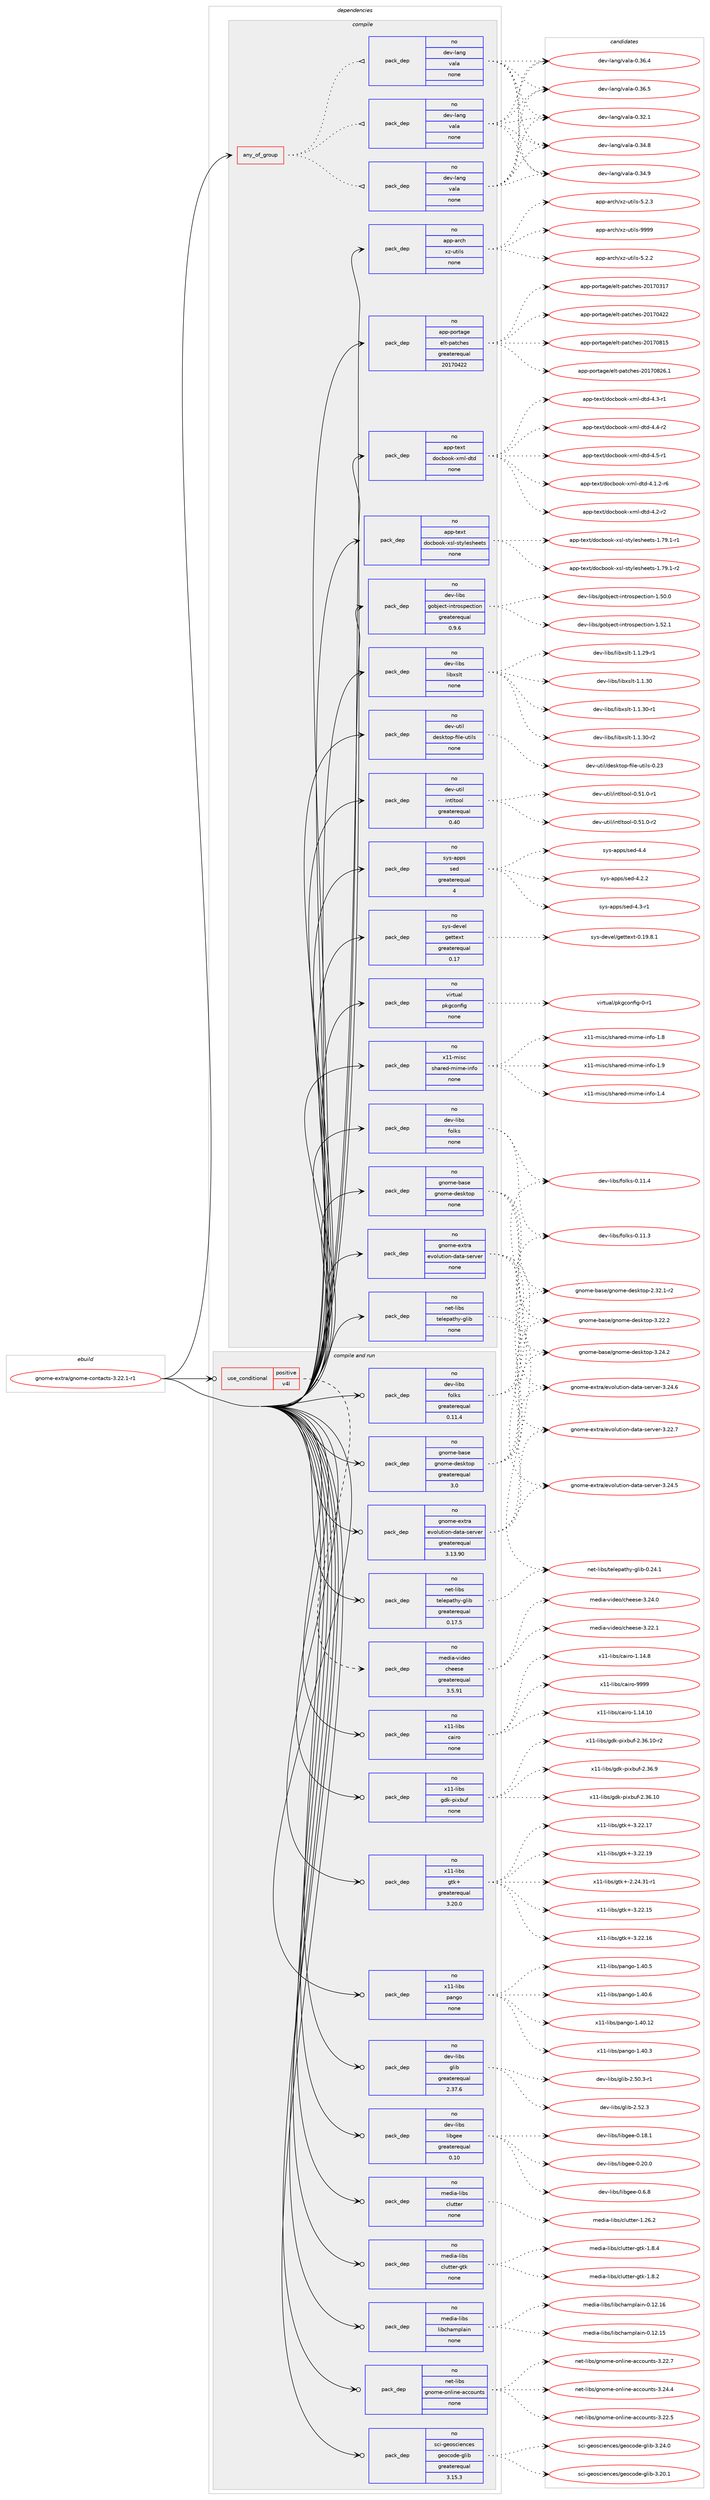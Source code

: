 digraph prolog {

# *************
# Graph options
# *************

newrank=true;
concentrate=true;
compound=true;
graph [rankdir=LR,fontname=Helvetica,fontsize=10,ranksep=1.5];#, ranksep=2.5, nodesep=0.2];
edge  [arrowhead=vee];
node  [fontname=Helvetica,fontsize=10];

# **********
# The ebuild
# **********

subgraph cluster_leftcol {
color=gray;
rank=same;
label=<<i>ebuild</i>>;
id [label="gnome-extra/gnome-contacts-3.22.1-r1", color=red, width=4, href="../gnome-extra/gnome-contacts-3.22.1-r1.svg"];
}

# ****************
# The dependencies
# ****************

subgraph cluster_midcol {
color=gray;
label=<<i>dependencies</i>>;
subgraph cluster_compile {
fillcolor="#eeeeee";
style=filled;
label=<<i>compile</i>>;
subgraph any4842 {
dependency310721 [label=<<TABLE BORDER="0" CELLBORDER="1" CELLSPACING="0" CELLPADDING="4"><TR><TD CELLPADDING="10">any_of_group</TD></TR></TABLE>>, shape=none, color=red];subgraph pack223830 {
dependency310722 [label=<<TABLE BORDER="0" CELLBORDER="1" CELLSPACING="0" CELLPADDING="4" WIDTH="220"><TR><TD ROWSPAN="6" CELLPADDING="30">pack_dep</TD></TR><TR><TD WIDTH="110">no</TD></TR><TR><TD>dev-lang</TD></TR><TR><TD>vala</TD></TR><TR><TD>none</TD></TR><TR><TD></TD></TR></TABLE>>, shape=none, color=blue];
}
dependency310721:e -> dependency310722:w [weight=20,style="dotted",arrowhead="oinv"];
subgraph pack223831 {
dependency310723 [label=<<TABLE BORDER="0" CELLBORDER="1" CELLSPACING="0" CELLPADDING="4" WIDTH="220"><TR><TD ROWSPAN="6" CELLPADDING="30">pack_dep</TD></TR><TR><TD WIDTH="110">no</TD></TR><TR><TD>dev-lang</TD></TR><TR><TD>vala</TD></TR><TR><TD>none</TD></TR><TR><TD></TD></TR></TABLE>>, shape=none, color=blue];
}
dependency310721:e -> dependency310723:w [weight=20,style="dotted",arrowhead="oinv"];
subgraph pack223832 {
dependency310724 [label=<<TABLE BORDER="0" CELLBORDER="1" CELLSPACING="0" CELLPADDING="4" WIDTH="220"><TR><TD ROWSPAN="6" CELLPADDING="30">pack_dep</TD></TR><TR><TD WIDTH="110">no</TD></TR><TR><TD>dev-lang</TD></TR><TR><TD>vala</TD></TR><TR><TD>none</TD></TR><TR><TD></TD></TR></TABLE>>, shape=none, color=blue];
}
dependency310721:e -> dependency310724:w [weight=20,style="dotted",arrowhead="oinv"];
}
id:e -> dependency310721:w [weight=20,style="solid",arrowhead="vee"];
subgraph pack223833 {
dependency310725 [label=<<TABLE BORDER="0" CELLBORDER="1" CELLSPACING="0" CELLPADDING="4" WIDTH="220"><TR><TD ROWSPAN="6" CELLPADDING="30">pack_dep</TD></TR><TR><TD WIDTH="110">no</TD></TR><TR><TD>app-arch</TD></TR><TR><TD>xz-utils</TD></TR><TR><TD>none</TD></TR><TR><TD></TD></TR></TABLE>>, shape=none, color=blue];
}
id:e -> dependency310725:w [weight=20,style="solid",arrowhead="vee"];
subgraph pack223834 {
dependency310726 [label=<<TABLE BORDER="0" CELLBORDER="1" CELLSPACING="0" CELLPADDING="4" WIDTH="220"><TR><TD ROWSPAN="6" CELLPADDING="30">pack_dep</TD></TR><TR><TD WIDTH="110">no</TD></TR><TR><TD>app-portage</TD></TR><TR><TD>elt-patches</TD></TR><TR><TD>greaterequal</TD></TR><TR><TD>20170422</TD></TR></TABLE>>, shape=none, color=blue];
}
id:e -> dependency310726:w [weight=20,style="solid",arrowhead="vee"];
subgraph pack223835 {
dependency310727 [label=<<TABLE BORDER="0" CELLBORDER="1" CELLSPACING="0" CELLPADDING="4" WIDTH="220"><TR><TD ROWSPAN="6" CELLPADDING="30">pack_dep</TD></TR><TR><TD WIDTH="110">no</TD></TR><TR><TD>app-text</TD></TR><TR><TD>docbook-xml-dtd</TD></TR><TR><TD>none</TD></TR><TR><TD></TD></TR></TABLE>>, shape=none, color=blue];
}
id:e -> dependency310727:w [weight=20,style="solid",arrowhead="vee"];
subgraph pack223836 {
dependency310728 [label=<<TABLE BORDER="0" CELLBORDER="1" CELLSPACING="0" CELLPADDING="4" WIDTH="220"><TR><TD ROWSPAN="6" CELLPADDING="30">pack_dep</TD></TR><TR><TD WIDTH="110">no</TD></TR><TR><TD>app-text</TD></TR><TR><TD>docbook-xsl-stylesheets</TD></TR><TR><TD>none</TD></TR><TR><TD></TD></TR></TABLE>>, shape=none, color=blue];
}
id:e -> dependency310728:w [weight=20,style="solid",arrowhead="vee"];
subgraph pack223837 {
dependency310729 [label=<<TABLE BORDER="0" CELLBORDER="1" CELLSPACING="0" CELLPADDING="4" WIDTH="220"><TR><TD ROWSPAN="6" CELLPADDING="30">pack_dep</TD></TR><TR><TD WIDTH="110">no</TD></TR><TR><TD>dev-libs</TD></TR><TR><TD>folks</TD></TR><TR><TD>none</TD></TR><TR><TD></TD></TR></TABLE>>, shape=none, color=blue];
}
id:e -> dependency310729:w [weight=20,style="solid",arrowhead="vee"];
subgraph pack223838 {
dependency310730 [label=<<TABLE BORDER="0" CELLBORDER="1" CELLSPACING="0" CELLPADDING="4" WIDTH="220"><TR><TD ROWSPAN="6" CELLPADDING="30">pack_dep</TD></TR><TR><TD WIDTH="110">no</TD></TR><TR><TD>dev-libs</TD></TR><TR><TD>gobject-introspection</TD></TR><TR><TD>greaterequal</TD></TR><TR><TD>0.9.6</TD></TR></TABLE>>, shape=none, color=blue];
}
id:e -> dependency310730:w [weight=20,style="solid",arrowhead="vee"];
subgraph pack223839 {
dependency310731 [label=<<TABLE BORDER="0" CELLBORDER="1" CELLSPACING="0" CELLPADDING="4" WIDTH="220"><TR><TD ROWSPAN="6" CELLPADDING="30">pack_dep</TD></TR><TR><TD WIDTH="110">no</TD></TR><TR><TD>dev-libs</TD></TR><TR><TD>libxslt</TD></TR><TR><TD>none</TD></TR><TR><TD></TD></TR></TABLE>>, shape=none, color=blue];
}
id:e -> dependency310731:w [weight=20,style="solid",arrowhead="vee"];
subgraph pack223840 {
dependency310732 [label=<<TABLE BORDER="0" CELLBORDER="1" CELLSPACING="0" CELLPADDING="4" WIDTH="220"><TR><TD ROWSPAN="6" CELLPADDING="30">pack_dep</TD></TR><TR><TD WIDTH="110">no</TD></TR><TR><TD>dev-util</TD></TR><TR><TD>desktop-file-utils</TD></TR><TR><TD>none</TD></TR><TR><TD></TD></TR></TABLE>>, shape=none, color=blue];
}
id:e -> dependency310732:w [weight=20,style="solid",arrowhead="vee"];
subgraph pack223841 {
dependency310733 [label=<<TABLE BORDER="0" CELLBORDER="1" CELLSPACING="0" CELLPADDING="4" WIDTH="220"><TR><TD ROWSPAN="6" CELLPADDING="30">pack_dep</TD></TR><TR><TD WIDTH="110">no</TD></TR><TR><TD>dev-util</TD></TR><TR><TD>intltool</TD></TR><TR><TD>greaterequal</TD></TR><TR><TD>0.40</TD></TR></TABLE>>, shape=none, color=blue];
}
id:e -> dependency310733:w [weight=20,style="solid",arrowhead="vee"];
subgraph pack223842 {
dependency310734 [label=<<TABLE BORDER="0" CELLBORDER="1" CELLSPACING="0" CELLPADDING="4" WIDTH="220"><TR><TD ROWSPAN="6" CELLPADDING="30">pack_dep</TD></TR><TR><TD WIDTH="110">no</TD></TR><TR><TD>gnome-base</TD></TR><TR><TD>gnome-desktop</TD></TR><TR><TD>none</TD></TR><TR><TD></TD></TR></TABLE>>, shape=none, color=blue];
}
id:e -> dependency310734:w [weight=20,style="solid",arrowhead="vee"];
subgraph pack223843 {
dependency310735 [label=<<TABLE BORDER="0" CELLBORDER="1" CELLSPACING="0" CELLPADDING="4" WIDTH="220"><TR><TD ROWSPAN="6" CELLPADDING="30">pack_dep</TD></TR><TR><TD WIDTH="110">no</TD></TR><TR><TD>gnome-extra</TD></TR><TR><TD>evolution-data-server</TD></TR><TR><TD>none</TD></TR><TR><TD></TD></TR></TABLE>>, shape=none, color=blue];
}
id:e -> dependency310735:w [weight=20,style="solid",arrowhead="vee"];
subgraph pack223844 {
dependency310736 [label=<<TABLE BORDER="0" CELLBORDER="1" CELLSPACING="0" CELLPADDING="4" WIDTH="220"><TR><TD ROWSPAN="6" CELLPADDING="30">pack_dep</TD></TR><TR><TD WIDTH="110">no</TD></TR><TR><TD>net-libs</TD></TR><TR><TD>telepathy-glib</TD></TR><TR><TD>none</TD></TR><TR><TD></TD></TR></TABLE>>, shape=none, color=blue];
}
id:e -> dependency310736:w [weight=20,style="solid",arrowhead="vee"];
subgraph pack223845 {
dependency310737 [label=<<TABLE BORDER="0" CELLBORDER="1" CELLSPACING="0" CELLPADDING="4" WIDTH="220"><TR><TD ROWSPAN="6" CELLPADDING="30">pack_dep</TD></TR><TR><TD WIDTH="110">no</TD></TR><TR><TD>sys-apps</TD></TR><TR><TD>sed</TD></TR><TR><TD>greaterequal</TD></TR><TR><TD>4</TD></TR></TABLE>>, shape=none, color=blue];
}
id:e -> dependency310737:w [weight=20,style="solid",arrowhead="vee"];
subgraph pack223846 {
dependency310738 [label=<<TABLE BORDER="0" CELLBORDER="1" CELLSPACING="0" CELLPADDING="4" WIDTH="220"><TR><TD ROWSPAN="6" CELLPADDING="30">pack_dep</TD></TR><TR><TD WIDTH="110">no</TD></TR><TR><TD>sys-devel</TD></TR><TR><TD>gettext</TD></TR><TR><TD>greaterequal</TD></TR><TR><TD>0.17</TD></TR></TABLE>>, shape=none, color=blue];
}
id:e -> dependency310738:w [weight=20,style="solid",arrowhead="vee"];
subgraph pack223847 {
dependency310739 [label=<<TABLE BORDER="0" CELLBORDER="1" CELLSPACING="0" CELLPADDING="4" WIDTH="220"><TR><TD ROWSPAN="6" CELLPADDING="30">pack_dep</TD></TR><TR><TD WIDTH="110">no</TD></TR><TR><TD>virtual</TD></TR><TR><TD>pkgconfig</TD></TR><TR><TD>none</TD></TR><TR><TD></TD></TR></TABLE>>, shape=none, color=blue];
}
id:e -> dependency310739:w [weight=20,style="solid",arrowhead="vee"];
subgraph pack223848 {
dependency310740 [label=<<TABLE BORDER="0" CELLBORDER="1" CELLSPACING="0" CELLPADDING="4" WIDTH="220"><TR><TD ROWSPAN="6" CELLPADDING="30">pack_dep</TD></TR><TR><TD WIDTH="110">no</TD></TR><TR><TD>x11-misc</TD></TR><TR><TD>shared-mime-info</TD></TR><TR><TD>none</TD></TR><TR><TD></TD></TR></TABLE>>, shape=none, color=blue];
}
id:e -> dependency310740:w [weight=20,style="solid",arrowhead="vee"];
}
subgraph cluster_compileandrun {
fillcolor="#eeeeee";
style=filled;
label=<<i>compile and run</i>>;
subgraph cond81978 {
dependency310741 [label=<<TABLE BORDER="0" CELLBORDER="1" CELLSPACING="0" CELLPADDING="4"><TR><TD ROWSPAN="3" CELLPADDING="10">use_conditional</TD></TR><TR><TD>positive</TD></TR><TR><TD>v4l</TD></TR></TABLE>>, shape=none, color=red];
subgraph pack223849 {
dependency310742 [label=<<TABLE BORDER="0" CELLBORDER="1" CELLSPACING="0" CELLPADDING="4" WIDTH="220"><TR><TD ROWSPAN="6" CELLPADDING="30">pack_dep</TD></TR><TR><TD WIDTH="110">no</TD></TR><TR><TD>media-video</TD></TR><TR><TD>cheese</TD></TR><TR><TD>greaterequal</TD></TR><TR><TD>3.5.91</TD></TR></TABLE>>, shape=none, color=blue];
}
dependency310741:e -> dependency310742:w [weight=20,style="dashed",arrowhead="vee"];
}
id:e -> dependency310741:w [weight=20,style="solid",arrowhead="odotvee"];
subgraph pack223850 {
dependency310743 [label=<<TABLE BORDER="0" CELLBORDER="1" CELLSPACING="0" CELLPADDING="4" WIDTH="220"><TR><TD ROWSPAN="6" CELLPADDING="30">pack_dep</TD></TR><TR><TD WIDTH="110">no</TD></TR><TR><TD>dev-libs</TD></TR><TR><TD>folks</TD></TR><TR><TD>greaterequal</TD></TR><TR><TD>0.11.4</TD></TR></TABLE>>, shape=none, color=blue];
}
id:e -> dependency310743:w [weight=20,style="solid",arrowhead="odotvee"];
subgraph pack223851 {
dependency310744 [label=<<TABLE BORDER="0" CELLBORDER="1" CELLSPACING="0" CELLPADDING="4" WIDTH="220"><TR><TD ROWSPAN="6" CELLPADDING="30">pack_dep</TD></TR><TR><TD WIDTH="110">no</TD></TR><TR><TD>dev-libs</TD></TR><TR><TD>glib</TD></TR><TR><TD>greaterequal</TD></TR><TR><TD>2.37.6</TD></TR></TABLE>>, shape=none, color=blue];
}
id:e -> dependency310744:w [weight=20,style="solid",arrowhead="odotvee"];
subgraph pack223852 {
dependency310745 [label=<<TABLE BORDER="0" CELLBORDER="1" CELLSPACING="0" CELLPADDING="4" WIDTH="220"><TR><TD ROWSPAN="6" CELLPADDING="30">pack_dep</TD></TR><TR><TD WIDTH="110">no</TD></TR><TR><TD>dev-libs</TD></TR><TR><TD>libgee</TD></TR><TR><TD>greaterequal</TD></TR><TR><TD>0.10</TD></TR></TABLE>>, shape=none, color=blue];
}
id:e -> dependency310745:w [weight=20,style="solid",arrowhead="odotvee"];
subgraph pack223853 {
dependency310746 [label=<<TABLE BORDER="0" CELLBORDER="1" CELLSPACING="0" CELLPADDING="4" WIDTH="220"><TR><TD ROWSPAN="6" CELLPADDING="30">pack_dep</TD></TR><TR><TD WIDTH="110">no</TD></TR><TR><TD>gnome-base</TD></TR><TR><TD>gnome-desktop</TD></TR><TR><TD>greaterequal</TD></TR><TR><TD>3.0</TD></TR></TABLE>>, shape=none, color=blue];
}
id:e -> dependency310746:w [weight=20,style="solid",arrowhead="odotvee"];
subgraph pack223854 {
dependency310747 [label=<<TABLE BORDER="0" CELLBORDER="1" CELLSPACING="0" CELLPADDING="4" WIDTH="220"><TR><TD ROWSPAN="6" CELLPADDING="30">pack_dep</TD></TR><TR><TD WIDTH="110">no</TD></TR><TR><TD>gnome-extra</TD></TR><TR><TD>evolution-data-server</TD></TR><TR><TD>greaterequal</TD></TR><TR><TD>3.13.90</TD></TR></TABLE>>, shape=none, color=blue];
}
id:e -> dependency310747:w [weight=20,style="solid",arrowhead="odotvee"];
subgraph pack223855 {
dependency310748 [label=<<TABLE BORDER="0" CELLBORDER="1" CELLSPACING="0" CELLPADDING="4" WIDTH="220"><TR><TD ROWSPAN="6" CELLPADDING="30">pack_dep</TD></TR><TR><TD WIDTH="110">no</TD></TR><TR><TD>media-libs</TD></TR><TR><TD>clutter</TD></TR><TR><TD>none</TD></TR><TR><TD></TD></TR></TABLE>>, shape=none, color=blue];
}
id:e -> dependency310748:w [weight=20,style="solid",arrowhead="odotvee"];
subgraph pack223856 {
dependency310749 [label=<<TABLE BORDER="0" CELLBORDER="1" CELLSPACING="0" CELLPADDING="4" WIDTH="220"><TR><TD ROWSPAN="6" CELLPADDING="30">pack_dep</TD></TR><TR><TD WIDTH="110">no</TD></TR><TR><TD>media-libs</TD></TR><TR><TD>clutter-gtk</TD></TR><TR><TD>none</TD></TR><TR><TD></TD></TR></TABLE>>, shape=none, color=blue];
}
id:e -> dependency310749:w [weight=20,style="solid",arrowhead="odotvee"];
subgraph pack223857 {
dependency310750 [label=<<TABLE BORDER="0" CELLBORDER="1" CELLSPACING="0" CELLPADDING="4" WIDTH="220"><TR><TD ROWSPAN="6" CELLPADDING="30">pack_dep</TD></TR><TR><TD WIDTH="110">no</TD></TR><TR><TD>media-libs</TD></TR><TR><TD>libchamplain</TD></TR><TR><TD>none</TD></TR><TR><TD></TD></TR></TABLE>>, shape=none, color=blue];
}
id:e -> dependency310750:w [weight=20,style="solid",arrowhead="odotvee"];
subgraph pack223858 {
dependency310751 [label=<<TABLE BORDER="0" CELLBORDER="1" CELLSPACING="0" CELLPADDING="4" WIDTH="220"><TR><TD ROWSPAN="6" CELLPADDING="30">pack_dep</TD></TR><TR><TD WIDTH="110">no</TD></TR><TR><TD>net-libs</TD></TR><TR><TD>gnome-online-accounts</TD></TR><TR><TD>none</TD></TR><TR><TD></TD></TR></TABLE>>, shape=none, color=blue];
}
id:e -> dependency310751:w [weight=20,style="solid",arrowhead="odotvee"];
subgraph pack223859 {
dependency310752 [label=<<TABLE BORDER="0" CELLBORDER="1" CELLSPACING="0" CELLPADDING="4" WIDTH="220"><TR><TD ROWSPAN="6" CELLPADDING="30">pack_dep</TD></TR><TR><TD WIDTH="110">no</TD></TR><TR><TD>net-libs</TD></TR><TR><TD>telepathy-glib</TD></TR><TR><TD>greaterequal</TD></TR><TR><TD>0.17.5</TD></TR></TABLE>>, shape=none, color=blue];
}
id:e -> dependency310752:w [weight=20,style="solid",arrowhead="odotvee"];
subgraph pack223860 {
dependency310753 [label=<<TABLE BORDER="0" CELLBORDER="1" CELLSPACING="0" CELLPADDING="4" WIDTH="220"><TR><TD ROWSPAN="6" CELLPADDING="30">pack_dep</TD></TR><TR><TD WIDTH="110">no</TD></TR><TR><TD>sci-geosciences</TD></TR><TR><TD>geocode-glib</TD></TR><TR><TD>greaterequal</TD></TR><TR><TD>3.15.3</TD></TR></TABLE>>, shape=none, color=blue];
}
id:e -> dependency310753:w [weight=20,style="solid",arrowhead="odotvee"];
subgraph pack223861 {
dependency310754 [label=<<TABLE BORDER="0" CELLBORDER="1" CELLSPACING="0" CELLPADDING="4" WIDTH="220"><TR><TD ROWSPAN="6" CELLPADDING="30">pack_dep</TD></TR><TR><TD WIDTH="110">no</TD></TR><TR><TD>x11-libs</TD></TR><TR><TD>cairo</TD></TR><TR><TD>none</TD></TR><TR><TD></TD></TR></TABLE>>, shape=none, color=blue];
}
id:e -> dependency310754:w [weight=20,style="solid",arrowhead="odotvee"];
subgraph pack223862 {
dependency310755 [label=<<TABLE BORDER="0" CELLBORDER="1" CELLSPACING="0" CELLPADDING="4" WIDTH="220"><TR><TD ROWSPAN="6" CELLPADDING="30">pack_dep</TD></TR><TR><TD WIDTH="110">no</TD></TR><TR><TD>x11-libs</TD></TR><TR><TD>gdk-pixbuf</TD></TR><TR><TD>none</TD></TR><TR><TD></TD></TR></TABLE>>, shape=none, color=blue];
}
id:e -> dependency310755:w [weight=20,style="solid",arrowhead="odotvee"];
subgraph pack223863 {
dependency310756 [label=<<TABLE BORDER="0" CELLBORDER="1" CELLSPACING="0" CELLPADDING="4" WIDTH="220"><TR><TD ROWSPAN="6" CELLPADDING="30">pack_dep</TD></TR><TR><TD WIDTH="110">no</TD></TR><TR><TD>x11-libs</TD></TR><TR><TD>gtk+</TD></TR><TR><TD>greaterequal</TD></TR><TR><TD>3.20.0</TD></TR></TABLE>>, shape=none, color=blue];
}
id:e -> dependency310756:w [weight=20,style="solid",arrowhead="odotvee"];
subgraph pack223864 {
dependency310757 [label=<<TABLE BORDER="0" CELLBORDER="1" CELLSPACING="0" CELLPADDING="4" WIDTH="220"><TR><TD ROWSPAN="6" CELLPADDING="30">pack_dep</TD></TR><TR><TD WIDTH="110">no</TD></TR><TR><TD>x11-libs</TD></TR><TR><TD>pango</TD></TR><TR><TD>none</TD></TR><TR><TD></TD></TR></TABLE>>, shape=none, color=blue];
}
id:e -> dependency310757:w [weight=20,style="solid",arrowhead="odotvee"];
}
subgraph cluster_run {
fillcolor="#eeeeee";
style=filled;
label=<<i>run</i>>;
}
}

# **************
# The candidates
# **************

subgraph cluster_choices {
rank=same;
color=gray;
label=<<i>candidates</i>>;

subgraph choice223830 {
color=black;
nodesep=1;
choice100101118451089711010347118971089745484651504649 [label="dev-lang/vala-0.32.1", color=red, width=4,href="../dev-lang/vala-0.32.1.svg"];
choice100101118451089711010347118971089745484651524656 [label="dev-lang/vala-0.34.8", color=red, width=4,href="../dev-lang/vala-0.34.8.svg"];
choice100101118451089711010347118971089745484651524657 [label="dev-lang/vala-0.34.9", color=red, width=4,href="../dev-lang/vala-0.34.9.svg"];
choice100101118451089711010347118971089745484651544652 [label="dev-lang/vala-0.36.4", color=red, width=4,href="../dev-lang/vala-0.36.4.svg"];
choice100101118451089711010347118971089745484651544653 [label="dev-lang/vala-0.36.5", color=red, width=4,href="../dev-lang/vala-0.36.5.svg"];
dependency310722:e -> choice100101118451089711010347118971089745484651504649:w [style=dotted,weight="100"];
dependency310722:e -> choice100101118451089711010347118971089745484651524656:w [style=dotted,weight="100"];
dependency310722:e -> choice100101118451089711010347118971089745484651524657:w [style=dotted,weight="100"];
dependency310722:e -> choice100101118451089711010347118971089745484651544652:w [style=dotted,weight="100"];
dependency310722:e -> choice100101118451089711010347118971089745484651544653:w [style=dotted,weight="100"];
}
subgraph choice223831 {
color=black;
nodesep=1;
choice100101118451089711010347118971089745484651504649 [label="dev-lang/vala-0.32.1", color=red, width=4,href="../dev-lang/vala-0.32.1.svg"];
choice100101118451089711010347118971089745484651524656 [label="dev-lang/vala-0.34.8", color=red, width=4,href="../dev-lang/vala-0.34.8.svg"];
choice100101118451089711010347118971089745484651524657 [label="dev-lang/vala-0.34.9", color=red, width=4,href="../dev-lang/vala-0.34.9.svg"];
choice100101118451089711010347118971089745484651544652 [label="dev-lang/vala-0.36.4", color=red, width=4,href="../dev-lang/vala-0.36.4.svg"];
choice100101118451089711010347118971089745484651544653 [label="dev-lang/vala-0.36.5", color=red, width=4,href="../dev-lang/vala-0.36.5.svg"];
dependency310723:e -> choice100101118451089711010347118971089745484651504649:w [style=dotted,weight="100"];
dependency310723:e -> choice100101118451089711010347118971089745484651524656:w [style=dotted,weight="100"];
dependency310723:e -> choice100101118451089711010347118971089745484651524657:w [style=dotted,weight="100"];
dependency310723:e -> choice100101118451089711010347118971089745484651544652:w [style=dotted,weight="100"];
dependency310723:e -> choice100101118451089711010347118971089745484651544653:w [style=dotted,weight="100"];
}
subgraph choice223832 {
color=black;
nodesep=1;
choice100101118451089711010347118971089745484651504649 [label="dev-lang/vala-0.32.1", color=red, width=4,href="../dev-lang/vala-0.32.1.svg"];
choice100101118451089711010347118971089745484651524656 [label="dev-lang/vala-0.34.8", color=red, width=4,href="../dev-lang/vala-0.34.8.svg"];
choice100101118451089711010347118971089745484651524657 [label="dev-lang/vala-0.34.9", color=red, width=4,href="../dev-lang/vala-0.34.9.svg"];
choice100101118451089711010347118971089745484651544652 [label="dev-lang/vala-0.36.4", color=red, width=4,href="../dev-lang/vala-0.36.4.svg"];
choice100101118451089711010347118971089745484651544653 [label="dev-lang/vala-0.36.5", color=red, width=4,href="../dev-lang/vala-0.36.5.svg"];
dependency310724:e -> choice100101118451089711010347118971089745484651504649:w [style=dotted,weight="100"];
dependency310724:e -> choice100101118451089711010347118971089745484651524656:w [style=dotted,weight="100"];
dependency310724:e -> choice100101118451089711010347118971089745484651524657:w [style=dotted,weight="100"];
dependency310724:e -> choice100101118451089711010347118971089745484651544652:w [style=dotted,weight="100"];
dependency310724:e -> choice100101118451089711010347118971089745484651544653:w [style=dotted,weight="100"];
}
subgraph choice223833 {
color=black;
nodesep=1;
choice971121124597114991044712012245117116105108115455346504650 [label="app-arch/xz-utils-5.2.2", color=red, width=4,href="../app-arch/xz-utils-5.2.2.svg"];
choice971121124597114991044712012245117116105108115455346504651 [label="app-arch/xz-utils-5.2.3", color=red, width=4,href="../app-arch/xz-utils-5.2.3.svg"];
choice9711211245971149910447120122451171161051081154557575757 [label="app-arch/xz-utils-9999", color=red, width=4,href="../app-arch/xz-utils-9999.svg"];
dependency310725:e -> choice971121124597114991044712012245117116105108115455346504650:w [style=dotted,weight="100"];
dependency310725:e -> choice971121124597114991044712012245117116105108115455346504651:w [style=dotted,weight="100"];
dependency310725:e -> choice9711211245971149910447120122451171161051081154557575757:w [style=dotted,weight="100"];
}
subgraph choice223834 {
color=black;
nodesep=1;
choice97112112451121111141169710310147101108116451129711699104101115455048495548514955 [label="app-portage/elt-patches-20170317", color=red, width=4,href="../app-portage/elt-patches-20170317.svg"];
choice97112112451121111141169710310147101108116451129711699104101115455048495548525050 [label="app-portage/elt-patches-20170422", color=red, width=4,href="../app-portage/elt-patches-20170422.svg"];
choice97112112451121111141169710310147101108116451129711699104101115455048495548564953 [label="app-portage/elt-patches-20170815", color=red, width=4,href="../app-portage/elt-patches-20170815.svg"];
choice971121124511211111411697103101471011081164511297116991041011154550484955485650544649 [label="app-portage/elt-patches-20170826.1", color=red, width=4,href="../app-portage/elt-patches-20170826.1.svg"];
dependency310726:e -> choice97112112451121111141169710310147101108116451129711699104101115455048495548514955:w [style=dotted,weight="100"];
dependency310726:e -> choice97112112451121111141169710310147101108116451129711699104101115455048495548525050:w [style=dotted,weight="100"];
dependency310726:e -> choice97112112451121111141169710310147101108116451129711699104101115455048495548564953:w [style=dotted,weight="100"];
dependency310726:e -> choice971121124511211111411697103101471011081164511297116991041011154550484955485650544649:w [style=dotted,weight="100"];
}
subgraph choice223835 {
color=black;
nodesep=1;
choice971121124511610112011647100111999811111110745120109108451001161004552464946504511454 [label="app-text/docbook-xml-dtd-4.1.2-r6", color=red, width=4,href="../app-text/docbook-xml-dtd-4.1.2-r6.svg"];
choice97112112451161011201164710011199981111111074512010910845100116100455246504511450 [label="app-text/docbook-xml-dtd-4.2-r2", color=red, width=4,href="../app-text/docbook-xml-dtd-4.2-r2.svg"];
choice97112112451161011201164710011199981111111074512010910845100116100455246514511449 [label="app-text/docbook-xml-dtd-4.3-r1", color=red, width=4,href="../app-text/docbook-xml-dtd-4.3-r1.svg"];
choice97112112451161011201164710011199981111111074512010910845100116100455246524511450 [label="app-text/docbook-xml-dtd-4.4-r2", color=red, width=4,href="../app-text/docbook-xml-dtd-4.4-r2.svg"];
choice97112112451161011201164710011199981111111074512010910845100116100455246534511449 [label="app-text/docbook-xml-dtd-4.5-r1", color=red, width=4,href="../app-text/docbook-xml-dtd-4.5-r1.svg"];
dependency310727:e -> choice971121124511610112011647100111999811111110745120109108451001161004552464946504511454:w [style=dotted,weight="100"];
dependency310727:e -> choice97112112451161011201164710011199981111111074512010910845100116100455246504511450:w [style=dotted,weight="100"];
dependency310727:e -> choice97112112451161011201164710011199981111111074512010910845100116100455246514511449:w [style=dotted,weight="100"];
dependency310727:e -> choice97112112451161011201164710011199981111111074512010910845100116100455246524511450:w [style=dotted,weight="100"];
dependency310727:e -> choice97112112451161011201164710011199981111111074512010910845100116100455246534511449:w [style=dotted,weight="100"];
}
subgraph choice223836 {
color=black;
nodesep=1;
choice97112112451161011201164710011199981111111074512011510845115116121108101115104101101116115454946555746494511449 [label="app-text/docbook-xsl-stylesheets-1.79.1-r1", color=red, width=4,href="../app-text/docbook-xsl-stylesheets-1.79.1-r1.svg"];
choice97112112451161011201164710011199981111111074512011510845115116121108101115104101101116115454946555746494511450 [label="app-text/docbook-xsl-stylesheets-1.79.1-r2", color=red, width=4,href="../app-text/docbook-xsl-stylesheets-1.79.1-r2.svg"];
dependency310728:e -> choice97112112451161011201164710011199981111111074512011510845115116121108101115104101101116115454946555746494511449:w [style=dotted,weight="100"];
dependency310728:e -> choice97112112451161011201164710011199981111111074512011510845115116121108101115104101101116115454946555746494511450:w [style=dotted,weight="100"];
}
subgraph choice223837 {
color=black;
nodesep=1;
choice10010111845108105981154710211110810711545484649494651 [label="dev-libs/folks-0.11.3", color=red, width=4,href="../dev-libs/folks-0.11.3.svg"];
choice10010111845108105981154710211110810711545484649494652 [label="dev-libs/folks-0.11.4", color=red, width=4,href="../dev-libs/folks-0.11.4.svg"];
dependency310729:e -> choice10010111845108105981154710211110810711545484649494651:w [style=dotted,weight="100"];
dependency310729:e -> choice10010111845108105981154710211110810711545484649494652:w [style=dotted,weight="100"];
}
subgraph choice223838 {
color=black;
nodesep=1;
choice1001011184510810598115471031119810610199116451051101161141111151121019911610511111045494653484648 [label="dev-libs/gobject-introspection-1.50.0", color=red, width=4,href="../dev-libs/gobject-introspection-1.50.0.svg"];
choice1001011184510810598115471031119810610199116451051101161141111151121019911610511111045494653504649 [label="dev-libs/gobject-introspection-1.52.1", color=red, width=4,href="../dev-libs/gobject-introspection-1.52.1.svg"];
dependency310730:e -> choice1001011184510810598115471031119810610199116451051101161141111151121019911610511111045494653484648:w [style=dotted,weight="100"];
dependency310730:e -> choice1001011184510810598115471031119810610199116451051101161141111151121019911610511111045494653504649:w [style=dotted,weight="100"];
}
subgraph choice223839 {
color=black;
nodesep=1;
choice10010111845108105981154710810598120115108116454946494650574511449 [label="dev-libs/libxslt-1.1.29-r1", color=red, width=4,href="../dev-libs/libxslt-1.1.29-r1.svg"];
choice1001011184510810598115471081059812011510811645494649465148 [label="dev-libs/libxslt-1.1.30", color=red, width=4,href="../dev-libs/libxslt-1.1.30.svg"];
choice10010111845108105981154710810598120115108116454946494651484511449 [label="dev-libs/libxslt-1.1.30-r1", color=red, width=4,href="../dev-libs/libxslt-1.1.30-r1.svg"];
choice10010111845108105981154710810598120115108116454946494651484511450 [label="dev-libs/libxslt-1.1.30-r2", color=red, width=4,href="../dev-libs/libxslt-1.1.30-r2.svg"];
dependency310731:e -> choice10010111845108105981154710810598120115108116454946494650574511449:w [style=dotted,weight="100"];
dependency310731:e -> choice1001011184510810598115471081059812011510811645494649465148:w [style=dotted,weight="100"];
dependency310731:e -> choice10010111845108105981154710810598120115108116454946494651484511449:w [style=dotted,weight="100"];
dependency310731:e -> choice10010111845108105981154710810598120115108116454946494651484511450:w [style=dotted,weight="100"];
}
subgraph choice223840 {
color=black;
nodesep=1;
choice100101118451171161051084710010111510711611111245102105108101451171161051081154548465051 [label="dev-util/desktop-file-utils-0.23", color=red, width=4,href="../dev-util/desktop-file-utils-0.23.svg"];
dependency310732:e -> choice100101118451171161051084710010111510711611111245102105108101451171161051081154548465051:w [style=dotted,weight="100"];
}
subgraph choice223841 {
color=black;
nodesep=1;
choice1001011184511711610510847105110116108116111111108454846534946484511449 [label="dev-util/intltool-0.51.0-r1", color=red, width=4,href="../dev-util/intltool-0.51.0-r1.svg"];
choice1001011184511711610510847105110116108116111111108454846534946484511450 [label="dev-util/intltool-0.51.0-r2", color=red, width=4,href="../dev-util/intltool-0.51.0-r2.svg"];
dependency310733:e -> choice1001011184511711610510847105110116108116111111108454846534946484511449:w [style=dotted,weight="100"];
dependency310733:e -> choice1001011184511711610510847105110116108116111111108454846534946484511450:w [style=dotted,weight="100"];
}
subgraph choice223842 {
color=black;
nodesep=1;
choice1031101111091014598971151014710311011110910145100101115107116111112455046515046494511450 [label="gnome-base/gnome-desktop-2.32.1-r2", color=red, width=4,href="../gnome-base/gnome-desktop-2.32.1-r2.svg"];
choice103110111109101459897115101471031101111091014510010111510711611111245514650504650 [label="gnome-base/gnome-desktop-3.22.2", color=red, width=4,href="../gnome-base/gnome-desktop-3.22.2.svg"];
choice103110111109101459897115101471031101111091014510010111510711611111245514650524650 [label="gnome-base/gnome-desktop-3.24.2", color=red, width=4,href="../gnome-base/gnome-desktop-3.24.2.svg"];
dependency310734:e -> choice1031101111091014598971151014710311011110910145100101115107116111112455046515046494511450:w [style=dotted,weight="100"];
dependency310734:e -> choice103110111109101459897115101471031101111091014510010111510711611111245514650504650:w [style=dotted,weight="100"];
dependency310734:e -> choice103110111109101459897115101471031101111091014510010111510711611111245514650524650:w [style=dotted,weight="100"];
}
subgraph choice223843 {
color=black;
nodesep=1;
choice1031101111091014510112011611497471011181111081171161051111104510097116974511510111411810111445514650504655 [label="gnome-extra/evolution-data-server-3.22.7", color=red, width=4,href="../gnome-extra/evolution-data-server-3.22.7.svg"];
choice1031101111091014510112011611497471011181111081171161051111104510097116974511510111411810111445514650524653 [label="gnome-extra/evolution-data-server-3.24.5", color=red, width=4,href="../gnome-extra/evolution-data-server-3.24.5.svg"];
choice1031101111091014510112011611497471011181111081171161051111104510097116974511510111411810111445514650524654 [label="gnome-extra/evolution-data-server-3.24.6", color=red, width=4,href="../gnome-extra/evolution-data-server-3.24.6.svg"];
dependency310735:e -> choice1031101111091014510112011611497471011181111081171161051111104510097116974511510111411810111445514650504655:w [style=dotted,weight="100"];
dependency310735:e -> choice1031101111091014510112011611497471011181111081171161051111104510097116974511510111411810111445514650524653:w [style=dotted,weight="100"];
dependency310735:e -> choice1031101111091014510112011611497471011181111081171161051111104510097116974511510111411810111445514650524654:w [style=dotted,weight="100"];
}
subgraph choice223844 {
color=black;
nodesep=1;
choice11010111645108105981154711610110810111297116104121451031081059845484650524649 [label="net-libs/telepathy-glib-0.24.1", color=red, width=4,href="../net-libs/telepathy-glib-0.24.1.svg"];
dependency310736:e -> choice11010111645108105981154711610110810111297116104121451031081059845484650524649:w [style=dotted,weight="100"];
}
subgraph choice223845 {
color=black;
nodesep=1;
choice115121115459711211211547115101100455246504650 [label="sys-apps/sed-4.2.2", color=red, width=4,href="../sys-apps/sed-4.2.2.svg"];
choice115121115459711211211547115101100455246514511449 [label="sys-apps/sed-4.3-r1", color=red, width=4,href="../sys-apps/sed-4.3-r1.svg"];
choice11512111545971121121154711510110045524652 [label="sys-apps/sed-4.4", color=red, width=4,href="../sys-apps/sed-4.4.svg"];
dependency310737:e -> choice115121115459711211211547115101100455246504650:w [style=dotted,weight="100"];
dependency310737:e -> choice115121115459711211211547115101100455246514511449:w [style=dotted,weight="100"];
dependency310737:e -> choice11512111545971121121154711510110045524652:w [style=dotted,weight="100"];
}
subgraph choice223846 {
color=black;
nodesep=1;
choice1151211154510010111810110847103101116116101120116454846495746564649 [label="sys-devel/gettext-0.19.8.1", color=red, width=4,href="../sys-devel/gettext-0.19.8.1.svg"];
dependency310738:e -> choice1151211154510010111810110847103101116116101120116454846495746564649:w [style=dotted,weight="100"];
}
subgraph choice223847 {
color=black;
nodesep=1;
choice11810511411611797108471121071039911111010210510345484511449 [label="virtual/pkgconfig-0-r1", color=red, width=4,href="../virtual/pkgconfig-0-r1.svg"];
dependency310739:e -> choice11810511411611797108471121071039911111010210510345484511449:w [style=dotted,weight="100"];
}
subgraph choice223848 {
color=black;
nodesep=1;
choice120494945109105115994711510497114101100451091051091014510511010211145494652 [label="x11-misc/shared-mime-info-1.4", color=red, width=4,href="../x11-misc/shared-mime-info-1.4.svg"];
choice120494945109105115994711510497114101100451091051091014510511010211145494656 [label="x11-misc/shared-mime-info-1.8", color=red, width=4,href="../x11-misc/shared-mime-info-1.8.svg"];
choice120494945109105115994711510497114101100451091051091014510511010211145494657 [label="x11-misc/shared-mime-info-1.9", color=red, width=4,href="../x11-misc/shared-mime-info-1.9.svg"];
dependency310740:e -> choice120494945109105115994711510497114101100451091051091014510511010211145494652:w [style=dotted,weight="100"];
dependency310740:e -> choice120494945109105115994711510497114101100451091051091014510511010211145494656:w [style=dotted,weight="100"];
dependency310740:e -> choice120494945109105115994711510497114101100451091051091014510511010211145494657:w [style=dotted,weight="100"];
}
subgraph choice223849 {
color=black;
nodesep=1;
choice1091011001059745118105100101111479910410110111510145514650504649 [label="media-video/cheese-3.22.1", color=red, width=4,href="../media-video/cheese-3.22.1.svg"];
choice1091011001059745118105100101111479910410110111510145514650524648 [label="media-video/cheese-3.24.0", color=red, width=4,href="../media-video/cheese-3.24.0.svg"];
dependency310742:e -> choice1091011001059745118105100101111479910410110111510145514650504649:w [style=dotted,weight="100"];
dependency310742:e -> choice1091011001059745118105100101111479910410110111510145514650524648:w [style=dotted,weight="100"];
}
subgraph choice223850 {
color=black;
nodesep=1;
choice10010111845108105981154710211110810711545484649494651 [label="dev-libs/folks-0.11.3", color=red, width=4,href="../dev-libs/folks-0.11.3.svg"];
choice10010111845108105981154710211110810711545484649494652 [label="dev-libs/folks-0.11.4", color=red, width=4,href="../dev-libs/folks-0.11.4.svg"];
dependency310743:e -> choice10010111845108105981154710211110810711545484649494651:w [style=dotted,weight="100"];
dependency310743:e -> choice10010111845108105981154710211110810711545484649494652:w [style=dotted,weight="100"];
}
subgraph choice223851 {
color=black;
nodesep=1;
choice10010111845108105981154710310810598455046534846514511449 [label="dev-libs/glib-2.50.3-r1", color=red, width=4,href="../dev-libs/glib-2.50.3-r1.svg"];
choice1001011184510810598115471031081059845504653504651 [label="dev-libs/glib-2.52.3", color=red, width=4,href="../dev-libs/glib-2.52.3.svg"];
dependency310744:e -> choice10010111845108105981154710310810598455046534846514511449:w [style=dotted,weight="100"];
dependency310744:e -> choice1001011184510810598115471031081059845504653504651:w [style=dotted,weight="100"];
}
subgraph choice223852 {
color=black;
nodesep=1;
choice1001011184510810598115471081059810310110145484649564649 [label="dev-libs/libgee-0.18.1", color=red, width=4,href="../dev-libs/libgee-0.18.1.svg"];
choice1001011184510810598115471081059810310110145484650484648 [label="dev-libs/libgee-0.20.0", color=red, width=4,href="../dev-libs/libgee-0.20.0.svg"];
choice10010111845108105981154710810598103101101454846544656 [label="dev-libs/libgee-0.6.8", color=red, width=4,href="../dev-libs/libgee-0.6.8.svg"];
dependency310745:e -> choice1001011184510810598115471081059810310110145484649564649:w [style=dotted,weight="100"];
dependency310745:e -> choice1001011184510810598115471081059810310110145484650484648:w [style=dotted,weight="100"];
dependency310745:e -> choice10010111845108105981154710810598103101101454846544656:w [style=dotted,weight="100"];
}
subgraph choice223853 {
color=black;
nodesep=1;
choice1031101111091014598971151014710311011110910145100101115107116111112455046515046494511450 [label="gnome-base/gnome-desktop-2.32.1-r2", color=red, width=4,href="../gnome-base/gnome-desktop-2.32.1-r2.svg"];
choice103110111109101459897115101471031101111091014510010111510711611111245514650504650 [label="gnome-base/gnome-desktop-3.22.2", color=red, width=4,href="../gnome-base/gnome-desktop-3.22.2.svg"];
choice103110111109101459897115101471031101111091014510010111510711611111245514650524650 [label="gnome-base/gnome-desktop-3.24.2", color=red, width=4,href="../gnome-base/gnome-desktop-3.24.2.svg"];
dependency310746:e -> choice1031101111091014598971151014710311011110910145100101115107116111112455046515046494511450:w [style=dotted,weight="100"];
dependency310746:e -> choice103110111109101459897115101471031101111091014510010111510711611111245514650504650:w [style=dotted,weight="100"];
dependency310746:e -> choice103110111109101459897115101471031101111091014510010111510711611111245514650524650:w [style=dotted,weight="100"];
}
subgraph choice223854 {
color=black;
nodesep=1;
choice1031101111091014510112011611497471011181111081171161051111104510097116974511510111411810111445514650504655 [label="gnome-extra/evolution-data-server-3.22.7", color=red, width=4,href="../gnome-extra/evolution-data-server-3.22.7.svg"];
choice1031101111091014510112011611497471011181111081171161051111104510097116974511510111411810111445514650524653 [label="gnome-extra/evolution-data-server-3.24.5", color=red, width=4,href="../gnome-extra/evolution-data-server-3.24.5.svg"];
choice1031101111091014510112011611497471011181111081171161051111104510097116974511510111411810111445514650524654 [label="gnome-extra/evolution-data-server-3.24.6", color=red, width=4,href="../gnome-extra/evolution-data-server-3.24.6.svg"];
dependency310747:e -> choice1031101111091014510112011611497471011181111081171161051111104510097116974511510111411810111445514650504655:w [style=dotted,weight="100"];
dependency310747:e -> choice1031101111091014510112011611497471011181111081171161051111104510097116974511510111411810111445514650524653:w [style=dotted,weight="100"];
dependency310747:e -> choice1031101111091014510112011611497471011181111081171161051111104510097116974511510111411810111445514650524654:w [style=dotted,weight="100"];
}
subgraph choice223855 {
color=black;
nodesep=1;
choice109101100105974510810598115479910811711611610111445494650544650 [label="media-libs/clutter-1.26.2", color=red, width=4,href="../media-libs/clutter-1.26.2.svg"];
dependency310748:e -> choice109101100105974510810598115479910811711611610111445494650544650:w [style=dotted,weight="100"];
}
subgraph choice223856 {
color=black;
nodesep=1;
choice109101100105974510810598115479910811711611610111445103116107454946564650 [label="media-libs/clutter-gtk-1.8.2", color=red, width=4,href="../media-libs/clutter-gtk-1.8.2.svg"];
choice109101100105974510810598115479910811711611610111445103116107454946564652 [label="media-libs/clutter-gtk-1.8.4", color=red, width=4,href="../media-libs/clutter-gtk-1.8.4.svg"];
dependency310749:e -> choice109101100105974510810598115479910811711611610111445103116107454946564650:w [style=dotted,weight="100"];
dependency310749:e -> choice109101100105974510810598115479910811711611610111445103116107454946564652:w [style=dotted,weight="100"];
}
subgraph choice223857 {
color=black;
nodesep=1;
choice10910110010597451081059811547108105989910497109112108971051104548464950464953 [label="media-libs/libchamplain-0.12.15", color=red, width=4,href="../media-libs/libchamplain-0.12.15.svg"];
choice10910110010597451081059811547108105989910497109112108971051104548464950464954 [label="media-libs/libchamplain-0.12.16", color=red, width=4,href="../media-libs/libchamplain-0.12.16.svg"];
dependency310750:e -> choice10910110010597451081059811547108105989910497109112108971051104548464950464953:w [style=dotted,weight="100"];
dependency310750:e -> choice10910110010597451081059811547108105989910497109112108971051104548464950464954:w [style=dotted,weight="100"];
}
subgraph choice223858 {
color=black;
nodesep=1;
choice110101116451081059811547103110111109101451111101081051101014597999911111711011611545514650504653 [label="net-libs/gnome-online-accounts-3.22.5", color=red, width=4,href="../net-libs/gnome-online-accounts-3.22.5.svg"];
choice110101116451081059811547103110111109101451111101081051101014597999911111711011611545514650504655 [label="net-libs/gnome-online-accounts-3.22.7", color=red, width=4,href="../net-libs/gnome-online-accounts-3.22.7.svg"];
choice110101116451081059811547103110111109101451111101081051101014597999911111711011611545514650524652 [label="net-libs/gnome-online-accounts-3.24.4", color=red, width=4,href="../net-libs/gnome-online-accounts-3.24.4.svg"];
dependency310751:e -> choice110101116451081059811547103110111109101451111101081051101014597999911111711011611545514650504653:w [style=dotted,weight="100"];
dependency310751:e -> choice110101116451081059811547103110111109101451111101081051101014597999911111711011611545514650504655:w [style=dotted,weight="100"];
dependency310751:e -> choice110101116451081059811547103110111109101451111101081051101014597999911111711011611545514650524652:w [style=dotted,weight="100"];
}
subgraph choice223859 {
color=black;
nodesep=1;
choice11010111645108105981154711610110810111297116104121451031081059845484650524649 [label="net-libs/telepathy-glib-0.24.1", color=red, width=4,href="../net-libs/telepathy-glib-0.24.1.svg"];
dependency310752:e -> choice11010111645108105981154711610110810111297116104121451031081059845484650524649:w [style=dotted,weight="100"];
}
subgraph choice223860 {
color=black;
nodesep=1;
choice115991054510310111111599105101110991011154710310111199111100101451031081059845514650484649 [label="sci-geosciences/geocode-glib-3.20.1", color=red, width=4,href="../sci-geosciences/geocode-glib-3.20.1.svg"];
choice115991054510310111111599105101110991011154710310111199111100101451031081059845514650524648 [label="sci-geosciences/geocode-glib-3.24.0", color=red, width=4,href="../sci-geosciences/geocode-glib-3.24.0.svg"];
dependency310753:e -> choice115991054510310111111599105101110991011154710310111199111100101451031081059845514650484649:w [style=dotted,weight="100"];
dependency310753:e -> choice115991054510310111111599105101110991011154710310111199111100101451031081059845514650524648:w [style=dotted,weight="100"];
}
subgraph choice223861 {
color=black;
nodesep=1;
choice120494945108105981154799971051141114549464952464948 [label="x11-libs/cairo-1.14.10", color=red, width=4,href="../x11-libs/cairo-1.14.10.svg"];
choice1204949451081059811547999710511411145494649524656 [label="x11-libs/cairo-1.14.8", color=red, width=4,href="../x11-libs/cairo-1.14.8.svg"];
choice120494945108105981154799971051141114557575757 [label="x11-libs/cairo-9999", color=red, width=4,href="../x11-libs/cairo-9999.svg"];
dependency310754:e -> choice120494945108105981154799971051141114549464952464948:w [style=dotted,weight="100"];
dependency310754:e -> choice1204949451081059811547999710511411145494649524656:w [style=dotted,weight="100"];
dependency310754:e -> choice120494945108105981154799971051141114557575757:w [style=dotted,weight="100"];
}
subgraph choice223862 {
color=black;
nodesep=1;
choice120494945108105981154710310010745112105120981171024550465154464948 [label="x11-libs/gdk-pixbuf-2.36.10", color=red, width=4,href="../x11-libs/gdk-pixbuf-2.36.10.svg"];
choice1204949451081059811547103100107451121051209811710245504651544649484511450 [label="x11-libs/gdk-pixbuf-2.36.10-r2", color=red, width=4,href="../x11-libs/gdk-pixbuf-2.36.10-r2.svg"];
choice1204949451081059811547103100107451121051209811710245504651544657 [label="x11-libs/gdk-pixbuf-2.36.9", color=red, width=4,href="../x11-libs/gdk-pixbuf-2.36.9.svg"];
dependency310755:e -> choice120494945108105981154710310010745112105120981171024550465154464948:w [style=dotted,weight="100"];
dependency310755:e -> choice1204949451081059811547103100107451121051209811710245504651544649484511450:w [style=dotted,weight="100"];
dependency310755:e -> choice1204949451081059811547103100107451121051209811710245504651544657:w [style=dotted,weight="100"];
}
subgraph choice223863 {
color=black;
nodesep=1;
choice12049494510810598115471031161074345504650524651494511449 [label="x11-libs/gtk+-2.24.31-r1", color=red, width=4,href="../x11-libs/gtk+-2.24.31-r1.svg"];
choice1204949451081059811547103116107434551465050464953 [label="x11-libs/gtk+-3.22.15", color=red, width=4,href="../x11-libs/gtk+-3.22.15.svg"];
choice1204949451081059811547103116107434551465050464954 [label="x11-libs/gtk+-3.22.16", color=red, width=4,href="../x11-libs/gtk+-3.22.16.svg"];
choice1204949451081059811547103116107434551465050464955 [label="x11-libs/gtk+-3.22.17", color=red, width=4,href="../x11-libs/gtk+-3.22.17.svg"];
choice1204949451081059811547103116107434551465050464957 [label="x11-libs/gtk+-3.22.19", color=red, width=4,href="../x11-libs/gtk+-3.22.19.svg"];
dependency310756:e -> choice12049494510810598115471031161074345504650524651494511449:w [style=dotted,weight="100"];
dependency310756:e -> choice1204949451081059811547103116107434551465050464953:w [style=dotted,weight="100"];
dependency310756:e -> choice1204949451081059811547103116107434551465050464954:w [style=dotted,weight="100"];
dependency310756:e -> choice1204949451081059811547103116107434551465050464955:w [style=dotted,weight="100"];
dependency310756:e -> choice1204949451081059811547103116107434551465050464957:w [style=dotted,weight="100"];
}
subgraph choice223864 {
color=black;
nodesep=1;
choice1204949451081059811547112971101031114549465248464950 [label="x11-libs/pango-1.40.12", color=red, width=4,href="../x11-libs/pango-1.40.12.svg"];
choice12049494510810598115471129711010311145494652484651 [label="x11-libs/pango-1.40.3", color=red, width=4,href="../x11-libs/pango-1.40.3.svg"];
choice12049494510810598115471129711010311145494652484653 [label="x11-libs/pango-1.40.5", color=red, width=4,href="../x11-libs/pango-1.40.5.svg"];
choice12049494510810598115471129711010311145494652484654 [label="x11-libs/pango-1.40.6", color=red, width=4,href="../x11-libs/pango-1.40.6.svg"];
dependency310757:e -> choice1204949451081059811547112971101031114549465248464950:w [style=dotted,weight="100"];
dependency310757:e -> choice12049494510810598115471129711010311145494652484651:w [style=dotted,weight="100"];
dependency310757:e -> choice12049494510810598115471129711010311145494652484653:w [style=dotted,weight="100"];
dependency310757:e -> choice12049494510810598115471129711010311145494652484654:w [style=dotted,weight="100"];
}
}

}
